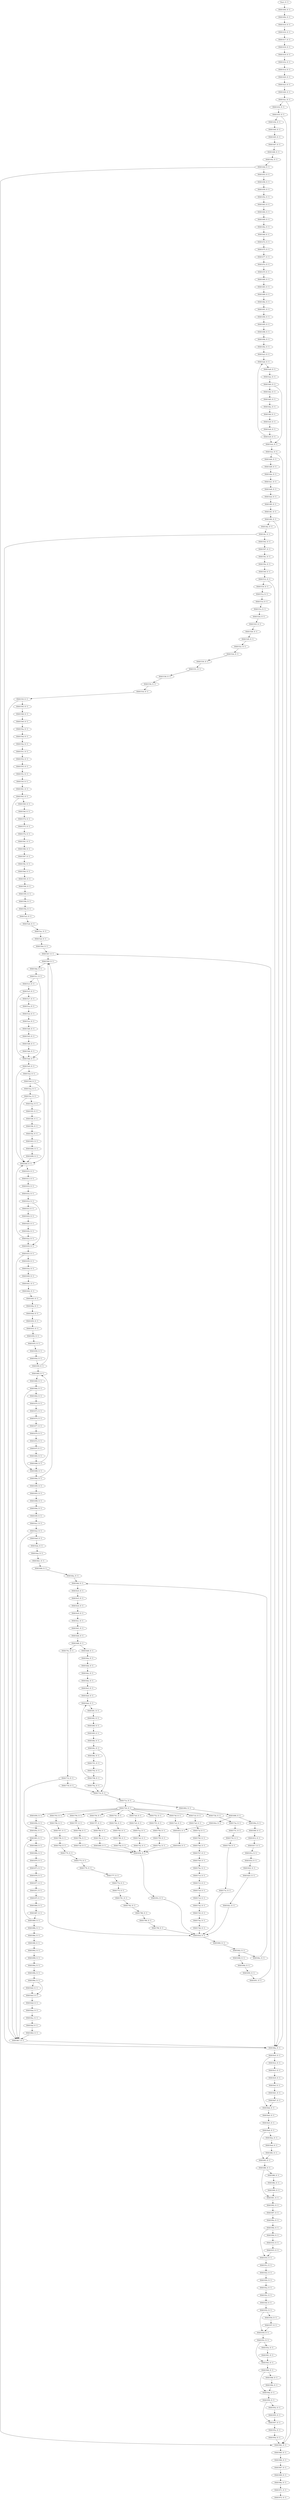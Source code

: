 digraph {
	n0 [label="Start; D: U:"]
	n1 [label="00401406; D: U:"]
	n2 [label="0040140b; D: U:"]
	n3 [label="00401410; D: U:"]
	n4 [label="00401416; D: U:"]
	n5 [label="00401417; D: U:"]
	n6 [label="00401418; D: U:"]
	n7 [label="00401419; D: U:"]
	n8 [label="0040141b; D: U:"]
	n9 [label="0040141d; D: U:"]
	n10 [label="00401420; D: U:"]
	n11 [label="00401423; D: U:"]
	n12 [label="00401426; D: U:"]
	n13 [label="0040142c; D: U:"]
	n14 [label="00401432; D: U:"]
	n15 [label="00401435; D: U:"]
	n16 [label="0040143b; D: U:"]
	n17 [label="00401440; D: U:"]
	n18 [label="00401445; D: U:"]
	n19 [label="00401447; D: U:"]
	n20 [label="00401448; D: U:"]
	n21 [label="0040144a; D: U:"]
	n22 [label="0040144d; D: U:"]
	n23 [label="00401453; D: U:"]
	n24 [label="00401458; D: U:"]
	n25 [label="00401459; D: U:"]
	n26 [label="0040145e; D: U:"]
	n27 [label="00401463; D: U:"]
	n28 [label="00401464; D: U:"]
	n29 [label="00401469; D: U:"]
	n30 [label="0040146a; D: U:"]
	n31 [label="0040146f; D: U:"]
	n32 [label="00401472; D: U:"]
	n33 [label="00401475; D: U:"]
	n34 [label="00401477; D: U:"]
	n35 [label="0040147e; D: U:"]
	n36 [label="0040147f; D: U:"]
	n37 [label="00401480; D: U:"]
	n38 [label="00401483; D: U:"]
	n39 [label="00401489; D: U:"]
	n40 [label="0040148e; D: U:"]
	n41 [label="00401491; D: U:"]
	n42 [label="00401494; D: U:"]
	n43 [label="00401495; D: U:"]
	n44 [label="00401498; D: U:"]
	n45 [label="0040149b; D: U:"]
	n46 [label="0040149e; D: U:"]
	n47 [label="004014a3; D: U:"]
	n48 [label="004014a6; D: U:"]
	n49 [label="004014a9; D: U:"]
	n50 [label="004014ae; D: U:"]
	n51 [label="004014b0; D: U:"]
	n52 [label="004014b2; D: U:"]
	n53 [label="004014b5; D: U:"]
	n54 [label="004014ba; D: U:"]
	n55 [label="004014bf; D: U:"]
	n56 [label="004014c0; D: U:"]
	n57 [label="004014c6; D: U:"]
	n58 [label="004014c9; D: U:"]
	n59 [label="004014cb; D: U:"]
	n60 [label="004014ce; D: U:"]
	n61 [label="004014d4; D: U:"]
	n62 [label="004014d9; D: U:"]
	n63 [label="004014de; D: U:"]
	n64 [label="004014e1; D: U:"]
	n65 [label="004014e8; D: U:"]
	n66 [label="004014ed; D: U:"]
	n67 [label="004014f0; D: U:"]
	n68 [label="004014f1; D: U:"]
	n69 [label="004014f4; D: U:"]
	n70 [label="004014fa; D: U:"]
	n71 [label="004014fc; D: U:"]
	n72 [label="00401502; D: U:"]
	n73 [label="00401507; D: U:"]
	n74 [label="0040150c; D: U:"]
	n75 [label="0040150e; D: U:"]
	n76 [label="0040150f; D: U:"]
	n77 [label="00401512; D: U:"]
	n78 [label="00401518; D: U:"]
	n79 [label="0040151a; D: U:"]
	n80 [label="0040151d; D: U:"]
	n81 [label="0040151e; D: U:"]
	n82 [label="00401524; D: U:"]
	n83 [label="00401525; D: U:"]
	n84 [label="00401526; D: U:"]
	n85 [label="00401529; D: U:"]
	n86 [label="0040152c; D: U:"]
	n87 [label="0040152d; D: U:"]
	n88 [label="00401530; D: U:"]
	n89 [label="00401531; D: U:"]
	n90 [label="00401538; D: U:"]
	n91 [label="0040153b; D: U:"]
	n92 [label="0040153d; D: U:"]
	n93 [label="0040153f; D: U:"]
	n94 [label="00401545; D: U:"]
	n95 [label="00401548; D: U:"]
	n96 [label="00401549; D: U:"]
	n97 [label="0040154a; D: U:"]
	n98 [label="0040154d; D: U:"]
	n99 [label="0040154e; D: U:"]
	n100 [label="00401551; D: U:"]
	n101 [label="00401552; D: U:"]
	n102 [label="00401555; D: U:"]
	n103 [label="0040155c; D: U:"]
	n104 [label="0040155f; D: U:"]
	n105 [label="00401561; D: U:"]
	n106 [label="00401563; D: U:"]
	n107 [label="00401569; D: U:"]
	n108 [label="0040156f; D: U:"]
	n109 [label="00401574; D: U:"]
	n110 [label="00401575; D: U:"]
	n111 [label="0040157b; D: U:"]
	n112 [label="00401581; D: U:"]
	n113 [label="00401586; D: U:"]
	n114 [label="00401587; D: U:"]
	n115 [label="0040158c; D: U:"]
	n116 [label="0040158d; D: U:"]
	n117 [label="00401593; D: U:"]
	n118 [label="00401594; D: U:"]
	n119 [label="00401595; D: U:"]
	n120 [label="0040159b; D: U:"]
	n121 [label="0040159e; D: U:"]
	n122 [label="004015a3; D: U:"]
	n123 [label="004015a6; D: U:"]
	n124 [label="004015ac; D: U:"]
	n125 [label="004015af; D: U:"]
	n126 [label="004015b4; D: U:"]
	n127 [label="004015b7; D: U:"]
	n128 [label="004015b9; D: U:"]
	n129 [label="004015bb; D: U:"]
	n130 [label="004015c1; D: U:"]
	n131 [label="004015c3; D: U:"]
	n132 [label="004015c5; D: U:"]
	n133 [label="004015c7; D: U:"]
	n134 [label="004015ca; D: U:"]
	n135 [label="004015cd; D: U:"]
	n136 [label="004015ce; D: U:"]
	n137 [label="004015d0; D: U:"]
	n138 [label="004015d3; D: U:"]
	n139 [label="004015d8; D: U:"]
	n140 [label="004015db; D: U:"]
	n141 [label="004015dd; D: U:"]
	n142 [label="004015e0; D: U:"]
	n143 [label="004015e2; D: U:"]
	n144 [label="004015e8; D: U:"]
	n145 [label="004015ea; D: U:"]
	n146 [label="004015ec; D: U:"]
	n147 [label="004015ee; D: U:"]
	n148 [label="004015f3; D: U:"]
	n149 [label="004015f6; D: U:"]
	n150 [label="004015fb; D: U:"]
	n151 [label="004015fe; D: U:"]
	n152 [label="00401603; D: U:"]
	n153 [label="00401606; D: U:"]
	n154 [label="00401608; D: U:"]
	n155 [label="0040160f; D: U:"]
	n156 [label="00401610; D: U:"]
	n157 [label="00401613; D: U:"]
	n158 [label="00401616; D: U:"]
	n159 [label="0040161b; D: U:"]
	n160 [label="0040161d; D: U:"]
	n161 [label="0040161f; D: U:"]
	n162 [label="00401624; D: U:"]
	n163 [label="00401625; D: U:"]
	n164 [label="0040162b; D: U:"]
	n165 [label="0040162e; D: U:"]
	n166 [label="00401630; D: U:"]
	n167 [label="00401633; D: U:"]
	n168 [label="00401639; D: U:"]
	n169 [label="0040163e; D: U:"]
	n170 [label="00401640; D: U:"]
	n171 [label="00401641; D: U:"]
	n172 [label="00401642; D: U:"]
	n173 [label="00401645; D: U:"]
	n174 [label="0040164a; D: U:"]
	n175 [label="0040164d; D: U:"]
	n176 [label="00401650; D: U:"]
	n177 [label="00401653; D: U:"]
	n178 [label="00401654; D: U:"]
	n179 [label="00401655; D: U:"]
	n180 [label="00401658; D: U:"]
	n181 [label="0040165d; D: U:"]
	n182 [label="0040165f; D: U:"]
	n183 [label="00401665; D: U:"]
	n184 [label="00401668; D: U:"]
	n185 [label="0040166b; D: U:"]
	n186 [label="0040166d; D: U:"]
	n187 [label="00401670; D: U:"]
	n188 [label="00401673; D: U:"]
	n189 [label="00401674; D: U:"]
	n190 [label="00401677; D: U:"]
	n191 [label="00401679; D: U:"]
	n192 [label="0040167e; D: U:"]
	n193 [label="0040167f; D: U:"]
	n194 [label="00401684; D: U:"]
	n195 [label="00401686; D: U:"]
	n196 [label="00401688; D: U:"]
	n197 [label="0040168a; D: U:"]
	n198 [label="00401690; D: U:"]
	n199 [label="00401693; D: U:"]
	n200 [label="00401698; D: U:"]
	n201 [label="0040169e; D: U:"]
	n202 [label="0040169f; D: U:"]
	n203 [label="004016a1; D: U:"]
	n204 [label="004016a2; D: U:"]
	n205 [label="004016a8; D: U:"]
	n206 [label="004016ab; D: U:"]
	n207 [label="004016ae; D: U:"]
	n208 [label="004016b1; D: U:"]
	n209 [label="004016b8; D: U:"]
	n210 [label="004016ba; D: U:"]
	n211 [label="004016bc; D: U:"]
	n212 [label="004016bf; D: U:"]
	n213 [label="004016c0; D: U:"]
	n214 [label="004016c5; D: U:"]
	n215 [label="004016c6; D: U:"]
	n216 [label="004016c9; D: U:"]
	n217 [label="004016cc; D: U:"]
	n218 [label="004016d1; D: U:"]
	n219 [label="004016d4; D: U:"]
	n220 [label="004016d6; D: U:"]
	n221 [label="004016d8; D: U:"]
	n222 [label="004016da; D: U:"]
	n223 [label="004016db; D: U:"]
	n224 [label="004016dc; D: U:"]
	n225 [label="004016de; D: U:"]
	n226 [label="004016e3; D: U:"]
	n227 [label="004016e6; D: U:"]
	n228 [label="004016eb; D: U:"]
	n229 [label="004016f1; D: U:"]
	n230 [label="004016f2; D: U:"]
	n231 [label="004016f8; D: U:"]
	n232 [label="004016f9; D: U:"]
	n233 [label="004016fb; D: U:"]
	n234 [label="004016fc; D: U:"]
	n235 [label="004016fe; D: U:"]
	n236 [label="00401701; D: U:"]
	n237 [label="00401702; D: U:"]
	n238 [label="00401708; D: U:"]
	n239 [label="0040170a; D: U:"]
	n240 [label="0040170c; D: U:"]
	n241 [label="00401712; D: U:"]
	n242 [label="00401718; D: U:"]
	n243 [label="0040171b; D: U:"]
	n244 [label="0040171e; D: U:"]
	n245 [label="00401724; D: U:"]
	n246 [label="0040172b; D: U:"]
	n247 [label="0040172e; D: U:"]
	n248 [label="00401731; D: U:"]
	n249 [label="00401734; D: U:"]
	n250 [label="00401739; D: U:"]
	n251 [label="0040173c; D: U:"]
	n252 [label="00401741; D: U:"]
	n253 [label="00401744; D: U:"]
	n254 [label="00401745; D: U:"]
	n255 [label="00401748; D: U:"]
	n256 [label="0040174d; D: U:"]
	n257 [label="00401752; D: U:"]
	n258 [label="00401755; D: U:"]
	n259 [label="00401756; D: U:"]
	n260 [label="00401759; D: U:"]
	n261 [label="0040175e; D: U:"]
	n262 [label="00401763; D: U:"]
	n263 [label="00401766; D: U:"]
	n264 [label="00401767; D: U:"]
	n265 [label="00401768; D: U:"]
	n266 [label="0040176d; D: U:"]
	n267 [label="00401770; D: U:"]
	n268 [label="00401775; D: U:"]
	n269 [label="00401776; D: U:"]
	n270 [label="00401777; D: U:"]
	n271 [label="0040177d; D: U:"]
	n272 [label="0040177f; D: U:"]
	n273 [label="00401781; D: U:"]
	n274 [label="00401782; D: U:"]
	n275 [label="00401788; D: U:"]
	n276 [label="00401789; D: U:"]
	n277 [label="0040178f; D: U:"]
	n278 [label="00401794; D: U:"]
	n279 [label="00401797; D: U:"]
	n280 [label="00401798; D: U:"]
	n281 [label="0040179b; D: U:"]
	n282 [label="004017a0; D: U:"]
	n283 [label="004017a5; D: U:"]
	n284 [label="004017a8; D: U:"]
	n285 [label="004017af; D: U:"]
	n286 [label="004017b0; D: U:"]
	n287 [label="004017b6; D: U:"]
	n288 [label="004017b7; D: U:"]
	n289 [label="004017b9; D: U:"]
	n290 [label="004017be; D: U:"]
	n291 [label="004017c4; D: U:"]
	n292 [label="004017c5; D: U:"]
	n293 [label="004017c8; D: U:"]
	n294 [label="004017cd; D: U:"]
	n295 [label="004017d2; D: U:"]
	n296 [label="004017d5; D: U:"]
	n297 [label="004017da; D: U:"]
	n298 [label="004017dd; D: U:"]
	n299 [label="004017df; D: U:"]
	n300 [label="004017e4; D: U:"]
	n301 [label="004017e6; D: U:"]
	n302 [label="004017e9; D: U:"]
	n303 [label="004017ea; D: U:"]
	n304 [label="004017ed; D: U:"]
	n305 [label="004017f2; D: U:"]
	n306 [label="004017f4; D: U:"]
	n307 [label="004017f7; D: U:"]
	n308 [label="004017f8; D: U:"]
	n309 [label="004017fb; D: U:"]
	n310 [label="00401800; D: U:"]
	n311 [label="00401802; D: U:"]
	n312 [label="00401808; D: U:"]
	n313 [label="0040180a; D: U:"]
	n314 [label="0040180f; D: U:"]
	n315 [label="00401812; D: U:"]
	n316 [label="00401817; D: U:"]
	n317 [label="0040181a; D: U:"]
	n318 [label="0040181d; D: U:"]
	n319 [label="00401822; D: U:"]
	n320 [label="00401825; D: U:"]
	n321 [label="0040182c; D: U:"]
	n322 [label="0040182e; D: U:"]
	n323 [label="00401833; D: U:"]
	n324 [label="00401836; D: U:"]
	n325 [label="0040183b; D: U:"]
	n326 [label="0040183c; D: U:"]
	n327 [label="0040183d; D: U:"]
	n328 [label="00401840; D: U:"]
	n329 [label="00401842; D: U:"]
	n330 [label="00401848; D: U:"]
	n331 [label="0040184b; D: U:"]
	n332 [label="00401850; D: U:"]
	n333 [label="00401851; D: U:"]
	n334 [label="00401856; D: U:"]
	n335 [label="0040185b; D: U:"]
	n336 [label="0040185e; D: U:"]
	n337 [label="00401863; D: U:"]
	n338 [label="00401868; D: U:"]
	n339 [label="0040186b; D: U:"]
	n340 [label="00401870; D: U:"]
	n341 [label="00401873; D: U:"]
	n342 [label="00401876; D: U:"]
	n343 [label="00401877; D: U:"]
	n344 [label="0040187c; D: U:"]
	n345 [label="0040187f; D: U:"]
	n346 [label="00401884; D: U:"]
	n347 [label="00401887; D: U:"]
	n348 [label="00401889; D: U:"]
	n349 [label="0040188b; D: U:"]
	n350 [label="0040188e; D: U:"]
	n351 [label="0040188f; D: U:"]
	n352 [label="00401892; D: U:"]
	n353 [label="00401898; D: U:"]
	n354 [label="0040189a; D: U:"]
	n355 [label="0040189b; D: U:"]
	n356 [label="0040189e; D: U:"]
	n357 [label="004018a0; D: U:"]
	n358 [label="004018a5; D: U:"]
	n359 [label="004018a8; D: U:"]
	n360 [label="004018ab; D: U:"]
	n361 [label="004018ac; D: U:"]
	n362 [label="004018af; D: U:"]
	n363 [label="004018b4; D: U:"]
	n364 [label="004018b7; D: U:"]
	n365 [label="004018ba; D: U:"]
	n366 [label="004018c0; D: U:"]
	n367 [label="004018c2; D: U:"]
	n368 [label="004018c3; D: U:"]
	n369 [label="004018c9; D: U:"]
	n370 [label="004018cf; D: U:"]
	n371 [label="004018d1; D: U:"]
	n372 [label="004018d7; D: U:"]
	n373 [label="004018dd; D: U:"]
	n374 [label="004018e0; D: U:"]
	n375 [label="004018e5; D: U:"]
	n376 [label="004018e8; D: U:"]
	n377 [label="004018ea; D: U:"]
	n378 [label="004018ed; D: U:"]
	n379 [label="004018f2; D: U:"]
	n380 [label="004018f3; D: U:"]
	n381 [label="004018f6; D: U:"]
	n382 [label="004018f8; D: U:"]
	n383 [label="004018fb; D: U:"]
	n384 [label="00401900; D: U:"]
	n385 [label="00401901; D: U:"]
	n386 [label="00401902; D: U:"]
	n387 [label="00401907; D: U:"]
	n388 [label="0040190a; D: U:"]
	n389 [label="0040190b; D: U:"]
	n390 [label="0040190d; D: U:"]
	n391 [label="00401910; D: U:"]
	n392 [label="00401915; D: U:"]
	n393 [label="00401916; D: U:"]
	n394 [label="0040191c; D: U:"]
	n395 [label="00401922; D: U:"]
	n396 [label="00401924; D: U:"]
	n397 [label="0040192a; D: U:"]
	n398 [label="0040192c; D: U:"]
	n399 [label="0040192f; D: U:"]
	n400 [label="00401932; D: U:"]
	n401 [label="00401934; D: U:"]
	n402 [label="00401937; D: U:"]
	n403 [label="00401939; D: U:"]
	n404 [label="0040193c; D: U:"]
	n405 [label="0040193e; D: U:"]
	n406 [label="00401941; D: U:"]
	n407 [label="00401943; D: U:"]
	n408 [label="00401946; D: U:"]
	n409 [label="00401948; D: U:"]
	n410 [label="0040194b; D: U:"]
	n411 [label="0040194d; D: U:"]
	n412 [label="00401950; D: U:"]
	n413 [label="00401952; D: U:"]
	n414 [label="00401955; D: U:"]
	n415 [label="00401957; D: U:"]
	n416 [label="0040195a; D: U:"]
	n417 [label="0040195d; D: U:"]
	n418 [label="00401962; D: U:"]
	n419 [label="00401965; D: U:"]
	n420 [label="00401966; D: U:"]
	n421 [label="00401967; D: U:"]
	n422 [label="00401969; D: U:"]
	n423 [label="0040196a; D: U:"]
	n424 [label="00401971; D: U:"]
	n425 [label="00401972; D: U:"]

	n0 -> n1
	n1 -> n2
	n2 -> n3
	n3 -> n4
	n4 -> n5
	n5 -> n6
	n6 -> n7
	n7 -> n8
	n8 -> n9
	n9 -> n10
	n10 -> n11
	n11 -> n12
	n12 -> n13
	n13 -> n14
	n13 -> n418
	n14 -> n15
	n15 -> n16
	n15 -> n418
	n16 -> n17
	n17 -> n18
	n18 -> n19
	n19 -> n20
	n20 -> n21
	n21 -> n22
	n22 -> n23
	n22 -> n418
	n23 -> n24
	n24 -> n25
	n25 -> n26
	n26 -> n27
	n27 -> n28
	n28 -> n29
	n29 -> n30
	n30 -> n31
	n31 -> n32
	n32 -> n33
	n33 -> n34
	n34 -> n35
	n35 -> n36
	n36 -> n37
	n37 -> n38
	n38 -> n39
	n39 -> n40
	n40 -> n41
	n41 -> n42
	n42 -> n43
	n43 -> n44
	n44 -> n45
	n45 -> n46
	n46 -> n47
	n47 -> n48
	n48 -> n49
	n49 -> n50
	n50 -> n51
	n51 -> n52
	n51 -> n59
	n52 -> n53
	n53 -> n54
	n54 -> n55
	n55 -> n56
	n56 -> n57
	n57 -> n58
	n58 -> n59
	n58 -> n48
	n59 -> n60
	n60 -> n61
	n60 -> n365
	n61 -> n62
	n62 -> n63
	n63 -> n64
	n64 -> n65
	n65 -> n66
	n66 -> n67
	n67 -> n68
	n68 -> n69
	n69 -> n70
	n69 -> n365
	n70 -> n71
	n71 -> n72
	n71 -> n365
	n72 -> n73
	n73 -> n74
	n74 -> n75
	n75 -> n76
	n76 -> n77
	n77 -> n78
	n77 -> n365
	n78 -> n79
	n79 -> n80
	n80 -> n81
	n81 -> n82
	n82 -> n83
	n83 -> n84
	n84 -> n85
	n85 -> n86
	n86 -> n87
	n87 -> n88
	n88 -> n89
	n89 -> n90
	n90 -> n91
	n91 -> n92
	n92 -> n93
	n93 -> n94
	n93 -> n364
	n94 -> n95
	n95 -> n96
	n96 -> n97
	n97 -> n98
	n98 -> n99
	n99 -> n100
	n100 -> n101
	n101 -> n102
	n102 -> n103
	n103 -> n104
	n104 -> n105
	n105 -> n106
	n106 -> n107
	n106 -> n364
	n107 -> n108
	n108 -> n109
	n109 -> n110
	n110 -> n111
	n111 -> n112
	n112 -> n113
	n113 -> n114
	n114 -> n115
	n115 -> n116
	n116 -> n117
	n117 -> n118
	n118 -> n119
	n119 -> n120
	n120 -> n121
	n121 -> n122
	n122 -> n123
	n123 -> n124
	n124 -> n125
	n125 -> n126
	n126 -> n127
	n127 -> n128
	n128 -> n129
	n129 -> n130
	n130 -> n131
	n130 -> n141
	n131 -> n132
	n132 -> n133
	n132 -> n141
	n133 -> n134
	n134 -> n135
	n135 -> n136
	n136 -> n137
	n137 -> n138
	n138 -> n139
	n139 -> n140
	n140 -> n141
	n141 -> n142
	n142 -> n143
	n142 -> n155
	n143 -> n144
	n144 -> n145
	n144 -> n155
	n145 -> n146
	n146 -> n147
	n146 -> n155
	n147 -> n148
	n148 -> n149
	n149 -> n150
	n150 -> n151
	n151 -> n152
	n152 -> n153
	n153 -> n154
	n154 -> n155
	n155 -> n156
	n156 -> n157
	n157 -> n158
	n158 -> n159
	n159 -> n160
	n160 -> n161
	n160 -> n166
	n161 -> n162
	n162 -> n163
	n163 -> n164
	n164 -> n165
	n165 -> n166
	n165 -> n155
	n166 -> n167
	n167 -> n168
	n167 -> n364
	n168 -> n169
	n169 -> n170
	n170 -> n171
	n171 -> n172
	n172 -> n173
	n173 -> n174
	n174 -> n175
	n175 -> n176
	n176 -> n177
	n177 -> n178
	n178 -> n179
	n179 -> n180
	n180 -> n181
	n181 -> n182
	n182 -> n183
	n182 -> n128
	n183 -> n184
	n184 -> n185
	n185 -> n186
	n185 -> n196
	n186 -> n187
	n187 -> n188
	n188 -> n189
	n189 -> n190
	n190 -> n191
	n191 -> n192
	n192 -> n193
	n193 -> n194
	n194 -> n195
	n195 -> n196
	n195 -> n183
	n196 -> n197
	n197 -> n198
	n197 -> n128
	n198 -> n199
	n199 -> n200
	n200 -> n201
	n201 -> n202
	n202 -> n203
	n203 -> n204
	n204 -> n205
	n204 -> n364
	n205 -> n206
	n206 -> n207
	n207 -> n208
	n208 -> n209
	n209 -> n210
	n210 -> n212
	n211 -> n212
	n212 -> n213
	n213 -> n214
	n214 -> n215
	n215 -> n216
	n216 -> n217
	n217 -> n218
	n218 -> n219
	n219 -> n220
	n220 -> n221
	n220 -> n240
	n221 -> n222
	n222 -> n223
	n223 -> n224
	n224 -> n225
	n225 -> n226
	n226 -> n227
	n227 -> n228
	n228 -> n229
	n229 -> n230
	n230 -> n231
	n231 -> n232
	n232 -> n233
	n233 -> n234
	n234 -> n235
	n234 -> n243
	n235 -> n236
	n236 -> n237
	n237 -> n238
	n238 -> n239
	n238 -> n228
	n239 -> n243
	n240 -> n241
	n241 -> n242
	n241 -> n327
	n242 -> n243
	n243 -> n244
	n244 -> n245
	n244 -> n311
	n245 -> n246
	n245 -> n252
	n245 -> n257
	n245 -> n262
	n245 -> n278
	n245 -> n283
	n245 -> n299
	n245 -> n301
	n245 -> n306
	n245 -> n334
	n246 -> n247
	n247 -> n248
	n248 -> n249
	n249 -> n250
	n250 -> n251
	n251 -> n327
	n252 -> n253
	n253 -> n254
	n254 -> n255
	n255 -> n256
	n256 -> n325
	n257 -> n258
	n258 -> n259
	n259 -> n260
	n260 -> n261
	n261 -> n325
	n262 -> n263
	n263 -> n264
	n264 -> n265
	n265 -> n266
	n266 -> n267
	n267 -> n268
	n268 -> n269
	n269 -> n270
	n270 -> n271
	n271 -> n272
	n272 -> n273
	n273 -> n274
	n274 -> n275
	n275 -> n276
	n276 -> n277
	n277 -> n327
	n278 -> n279
	n279 -> n280
	n280 -> n281
	n281 -> n282
	n282 -> n325
	n283 -> n284
	n284 -> n285
	n285 -> n286
	n286 -> n287
	n287 -> n288
	n288 -> n289
	n289 -> n290
	n290 -> n291
	n291 -> n292
	n292 -> n293
	n293 -> n294
	n294 -> n295
	n295 -> n296
	n296 -> n297
	n297 -> n298
	n298 -> n327
	n299 -> n300
	n300 -> n323
	n301 -> n302
	n302 -> n303
	n303 -> n304
	n304 -> n305
	n305 -> n325
	n306 -> n307
	n307 -> n308
	n308 -> n309
	n309 -> n310
	n310 -> n325
	n311 -> n312
	n312 -> n313
	n312 -> n322
	n313 -> n314
	n314 -> n315
	n315 -> n316
	n316 -> n317
	n317 -> n318
	n318 -> n319
	n319 -> n320
	n320 -> n321
	n321 -> n327
	n322 -> n323
	n323 -> n324
	n324 -> n325
	n325 -> n326
	n326 -> n327
	n327 -> n328
	n328 -> n329
	n329 -> n330
	n329 -> n211
	n330 -> n331
	n331 -> n332
	n332 -> n333
	n333 -> n127
	n334 -> n335
	n335 -> n336
	n336 -> n337
	n337 -> n338
	n338 -> n339
	n339 -> n340
	n340 -> n341
	n341 -> n342
	n342 -> n343
	n343 -> n344
	n344 -> n345
	n345 -> n346
	n346 -> n347
	n347 -> n348
	n348 -> n349
	n348 -> n337
	n349 -> n350
	n350 -> n351
	n351 -> n352
	n352 -> n353
	n353 -> n354
	n354 -> n355
	n355 -> n356
	n356 -> n357
	n356 -> n358
	n357 -> n358
	n358 -> n359
	n359 -> n360
	n360 -> n361
	n361 -> n362
	n362 -> n363
	n363 -> n364
	n364 -> n365
	n365 -> n366
	n366 -> n367
	n366 -> n373
	n367 -> n368
	n368 -> n369
	n369 -> n370
	n370 -> n371
	n371 -> n372
	n372 -> n373
	n373 -> n374
	n374 -> n375
	n375 -> n376
	n376 -> n377
	n376 -> n380
	n377 -> n378
	n378 -> n379
	n379 -> n380
	n380 -> n381
	n381 -> n382
	n381 -> n385
	n382 -> n383
	n383 -> n384
	n384 -> n385
	n385 -> n386
	n386 -> n387
	n387 -> n388
	n388 -> n389
	n389 -> n390
	n389 -> n393
	n390 -> n391
	n391 -> n392
	n392 -> n393
	n393 -> n394
	n394 -> n395
	n395 -> n396
	n396 -> n397
	n397 -> n398
	n398 -> n399
	n399 -> n400
	n400 -> n401
	n400 -> n403
	n401 -> n402
	n402 -> n403
	n403 -> n404
	n404 -> n405
	n404 -> n407
	n405 -> n406
	n406 -> n407
	n407 -> n408
	n408 -> n409
	n408 -> n411
	n409 -> n410
	n410 -> n411
	n411 -> n412
	n412 -> n413
	n412 -> n415
	n413 -> n414
	n414 -> n415
	n415 -> n416
	n416 -> n417
	n417 -> n418
	n418 -> n419
	n419 -> n420
	n420 -> n421
	n421 -> n422
	n422 -> n423
	n423 -> n424
	n424 -> n425

}

